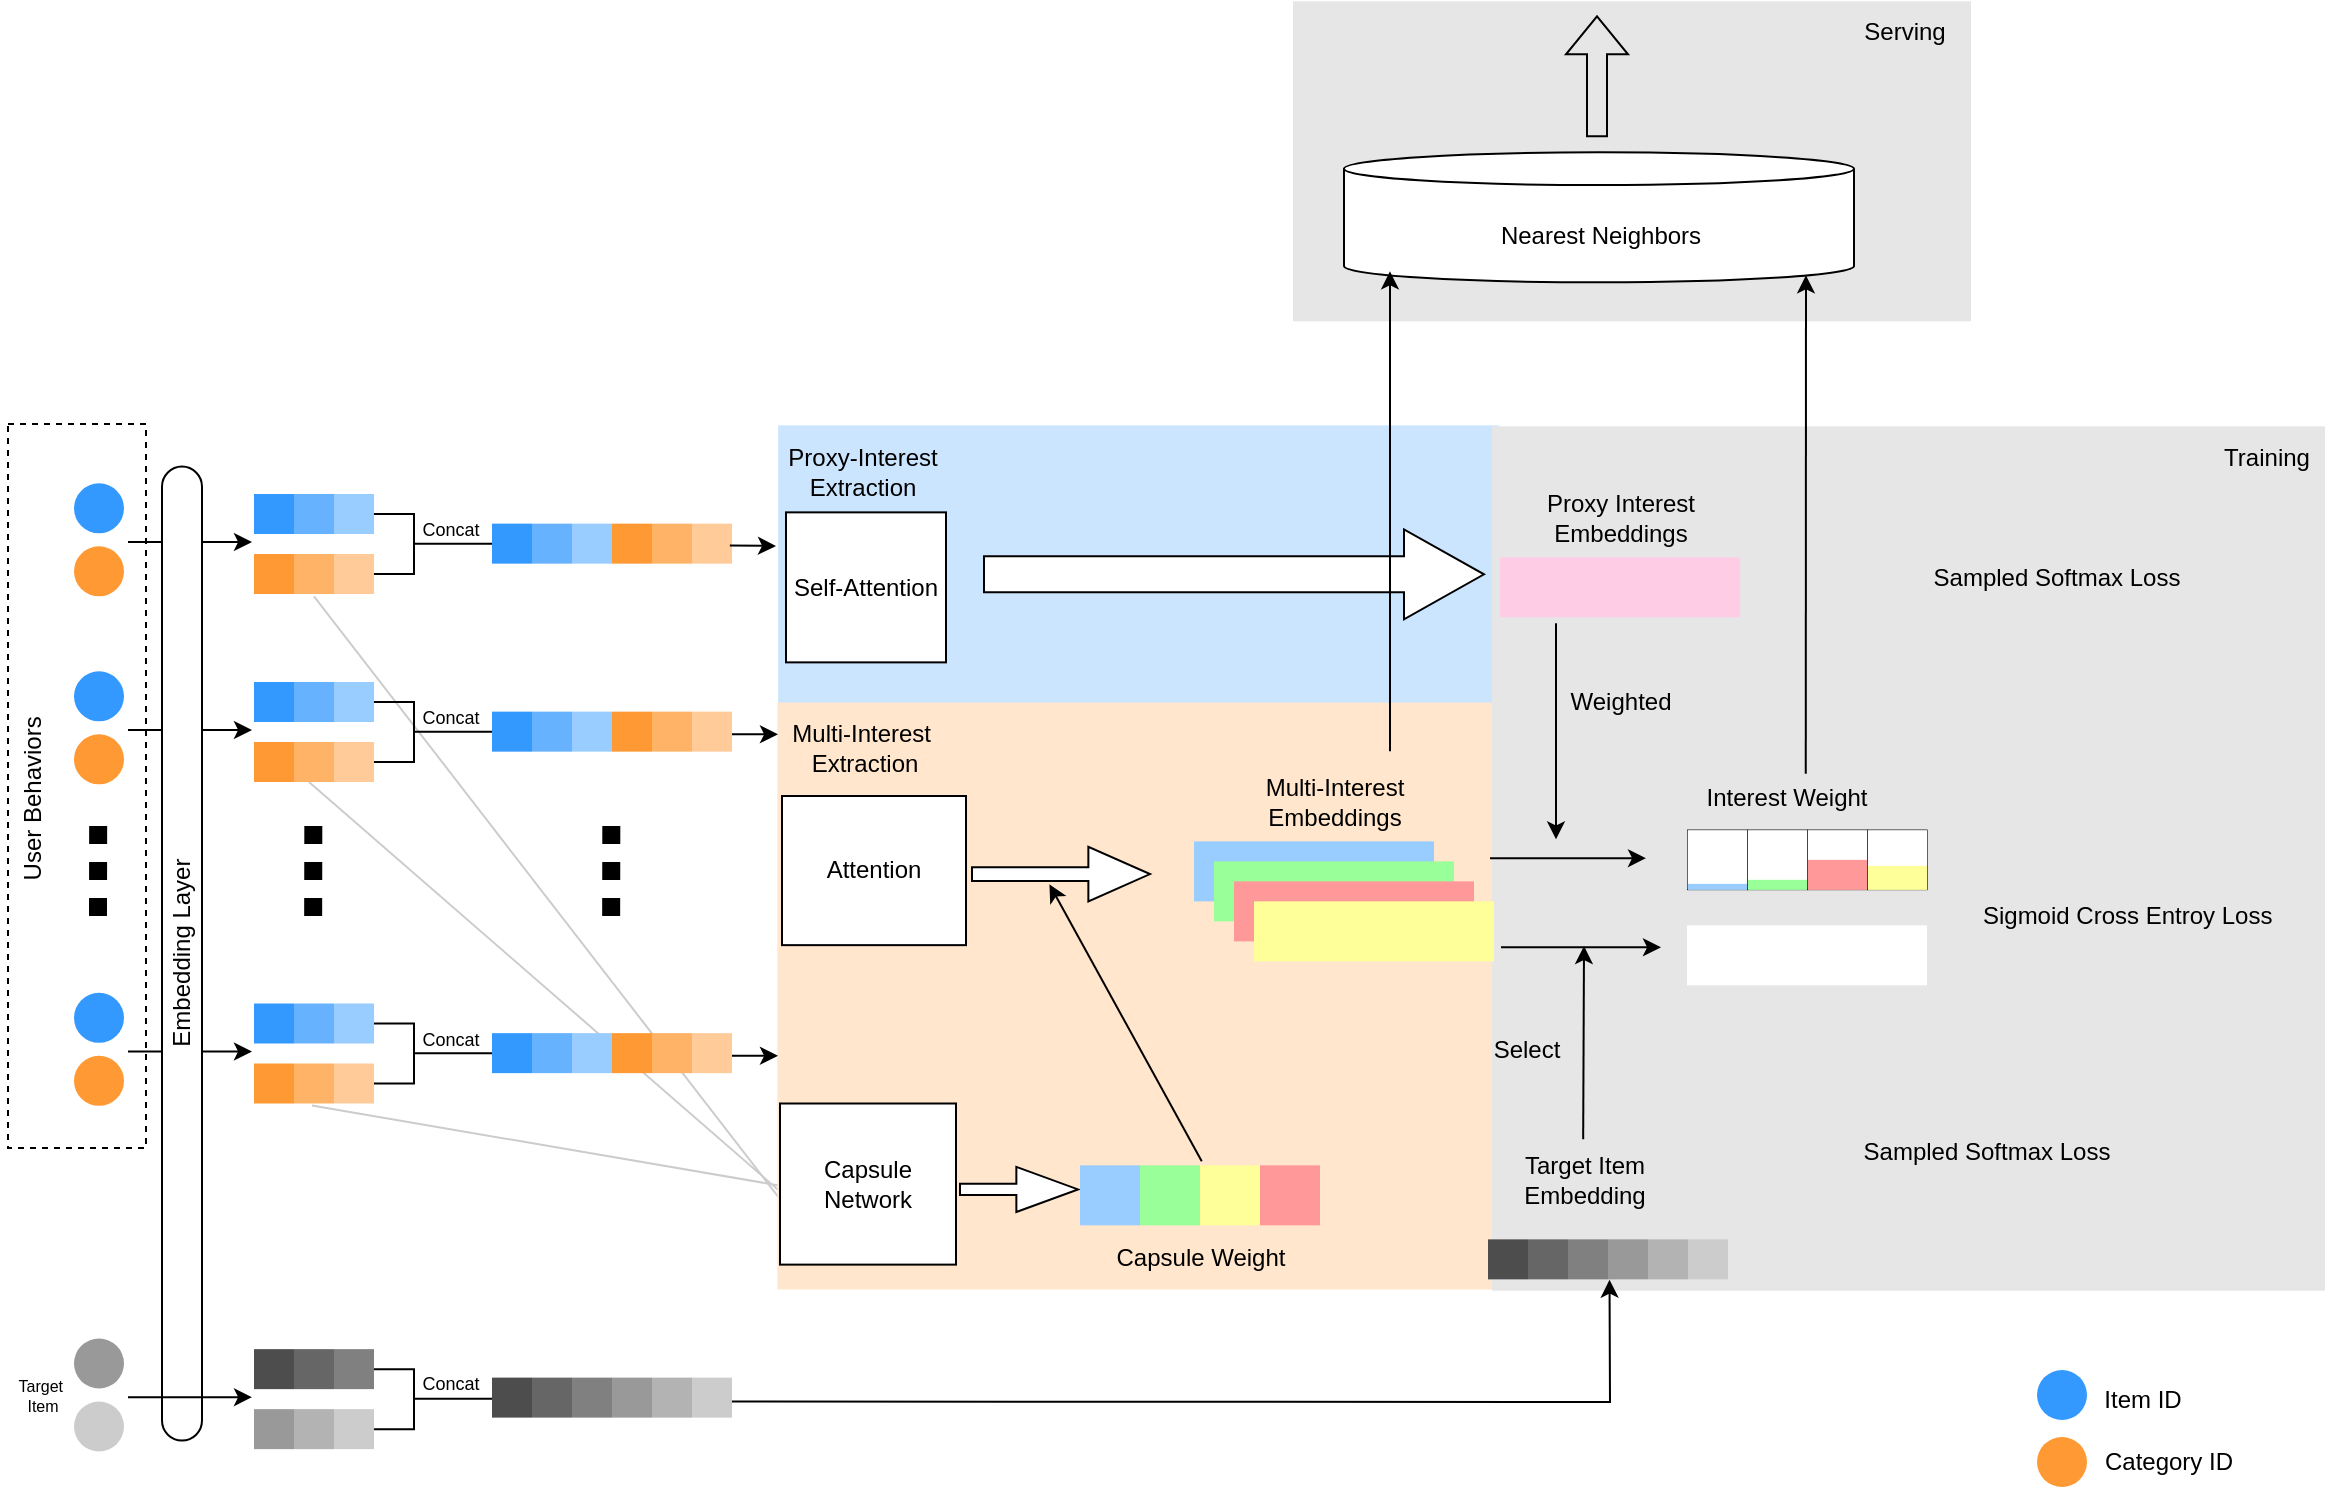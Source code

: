 <mxfile version="24.1.0" type="github">
  <diagram id="xxs9f7XkWUvfaM0idZEA" name="第 1 页">
    <mxGraphModel dx="1346" dy="801" grid="0" gridSize="10" guides="1" tooltips="1" connect="0" arrows="0" fold="1" page="1" pageScale="1" pageWidth="1169" pageHeight="827" math="0" shadow="0">
      <root>
        <mxCell id="0" />
        <mxCell id="1" parent="0" />
        <mxCell id="4Mn8asKNzj84r8SPvgYz-297" value="" style="endArrow=none;html=1;rounded=0;exitX=0.447;exitY=1.051;exitDx=0;exitDy=0;exitPerimeter=0;strokeColor=#CCCCCC;entryX=0.034;entryY=0.516;entryDx=0;entryDy=0;entryPerimeter=0;" edge="1" parent="1" source="4Mn8asKNzj84r8SPvgYz-256" target="eZbzr1Br7c3N-v60xn89-13">
          <mxGeometry width="50" height="50" relative="1" as="geometry">
            <mxPoint x="155" y="614" as="sourcePoint" />
            <mxPoint x="362" y="671" as="targetPoint" />
          </mxGeometry>
        </mxCell>
        <mxCell id="4Mn8asKNzj84r8SPvgYz-298" value="" style="endArrow=none;html=1;rounded=0;exitX=0.447;exitY=1.051;exitDx=0;exitDy=0;exitPerimeter=0;strokeColor=#CCCCCC;entryX=0.034;entryY=0.578;entryDx=0;entryDy=0;entryPerimeter=0;" edge="1" parent="1" target="eZbzr1Br7c3N-v60xn89-13">
          <mxGeometry width="50" height="50" relative="1" as="geometry">
            <mxPoint x="154.5" y="450" as="sourcePoint" />
            <mxPoint x="358" y="666" as="targetPoint" />
          </mxGeometry>
        </mxCell>
        <mxCell id="4Mn8asKNzj84r8SPvgYz-299" value="" style="endArrow=none;html=1;rounded=0;exitX=0.447;exitY=1.051;exitDx=0;exitDy=0;exitPerimeter=0;strokeColor=#CCCCCC;entryX=0.019;entryY=0.62;entryDx=0;entryDy=0;entryPerimeter=0;" edge="1" parent="1" target="eZbzr1Br7c3N-v60xn89-13">
          <mxGeometry width="50" height="50" relative="1" as="geometry">
            <mxPoint x="157" y="357.18" as="sourcePoint" />
            <mxPoint x="360" y="662" as="targetPoint" />
          </mxGeometry>
        </mxCell>
        <mxCell id="2vjCo2IcNoUnDBzv9IQX-66" value="" style="rounded=0;whiteSpace=wrap;html=1;rotation=90;fillColor=#CCE5FF;strokeColor=none;" parent="1" vertex="1">
          <mxGeometry x="499.42" y="161.35" width="139.73" height="360.43" as="geometry" />
        </mxCell>
        <mxCell id="2vjCo2IcNoUnDBzv9IQX-64" value="" style="rounded=0;whiteSpace=wrap;html=1;rotation=90;fillColor=#FFE6CC;strokeColor=none;" parent="1" vertex="1">
          <mxGeometry x="420.74" y="378.24" width="293.44" height="357.56" as="geometry" />
        </mxCell>
        <mxCell id="2vjCo2IcNoUnDBzv9IQX-51" value="" style="rounded=0;whiteSpace=wrap;html=1;rotation=90;fillColor=#E6E6E6;strokeColor=none;" parent="1" vertex="1">
          <mxGeometry x="736" y="-29.81" width="160" height="339" as="geometry" />
        </mxCell>
        <mxCell id="2vjCo2IcNoUnDBzv9IQX-32" value="" style="rounded=0;whiteSpace=wrap;html=1;rotation=90;fillColor=#E6E6E6;strokeColor=none;" parent="1" vertex="1">
          <mxGeometry x="738.17" y="280.01" width="432.18" height="416.5" as="geometry" />
        </mxCell>
        <mxCell id="eZbzr1Br7c3N-v60xn89-13" value="Capsule Network" style="whiteSpace=wrap;html=1;" parent="1" vertex="1">
          <mxGeometry x="390" y="610.75" width="88" height="80.56" as="geometry" />
        </mxCell>
        <mxCell id="eZbzr1Br7c3N-v60xn89-14" value="Self-Attention" style="whiteSpace=wrap;html=1;" parent="1" vertex="1">
          <mxGeometry x="393" y="315.18" width="80" height="75" as="geometry" />
        </mxCell>
        <mxCell id="eZbzr1Br7c3N-v60xn89-17" value="" style="html=1;shadow=0;dashed=0;align=center;verticalAlign=middle;shape=mxgraph.arrows2.arrow;dy=0.75;dx=30.82;notch=0;" parent="1" vertex="1">
          <mxGeometry x="480" y="642.43" width="59" height="22.57" as="geometry" />
        </mxCell>
        <mxCell id="eZbzr1Br7c3N-v60xn89-18" value="" style="html=1;shadow=0;dashed=0;align=center;verticalAlign=middle;shape=mxgraph.arrows2.arrow;dy=0.6;dx=40;notch=0;" parent="1" vertex="1">
          <mxGeometry x="492" y="323.68" width="250" height="45" as="geometry" />
        </mxCell>
        <mxCell id="eZbzr1Br7c3N-v60xn89-55" value="" style="group" parent="1" vertex="1" connectable="0">
          <mxGeometry x="750" y="297.68" width="120" height="70" as="geometry" />
        </mxCell>
        <mxCell id="eZbzr1Br7c3N-v60xn89-51" value="" style="rounded=0;whiteSpace=wrap;html=1;fillColor=#FFCCE6;fontColor=#ffffff;strokeColor=none;direction=west;flipH=0;flipV=1;" parent="eZbzr1Br7c3N-v60xn89-55" vertex="1">
          <mxGeometry y="40" width="120" height="30" as="geometry" />
        </mxCell>
        <mxCell id="eZbzr1Br7c3N-v60xn89-52" value="Proxy Interest&lt;div&gt;Embeddings&lt;/div&gt;" style="text;html=1;align=center;verticalAlign=middle;resizable=0;points=[];autosize=1;strokeColor=none;fillColor=none;" parent="eZbzr1Br7c3N-v60xn89-55" vertex="1">
          <mxGeometry x="10" width="100" height="40" as="geometry" />
        </mxCell>
        <mxCell id="eZbzr1Br7c3N-v60xn89-58" value="" style="group" parent="1" vertex="1" connectable="0">
          <mxGeometry x="472" y="422" width="175" height="332.99" as="geometry" />
        </mxCell>
        <mxCell id="eZbzr1Br7c3N-v60xn89-59" value="Multi-Interest&lt;div&gt;Embeddings&lt;/div&gt;" style="text;html=1;align=center;verticalAlign=middle;resizable=0;points=[];autosize=1;strokeColor=none;fillColor=none;container=0;" parent="eZbzr1Br7c3N-v60xn89-58" vertex="1">
          <mxGeometry x="150" y="17.68" width="90" height="40" as="geometry" />
        </mxCell>
        <mxCell id="eZbzr1Br7c3N-v60xn89-60" value="" style="rounded=0;whiteSpace=wrap;html=1;fillColor=#99CCFF;fontColor=#ffffff;strokeColor=none;direction=west;flipH=0;flipV=1;container=0;" parent="eZbzr1Br7c3N-v60xn89-58" vertex="1">
          <mxGeometry x="125" y="57.68" width="120" height="30" as="geometry" />
        </mxCell>
        <mxCell id="eZbzr1Br7c3N-v60xn89-61" value="" style="rounded=0;whiteSpace=wrap;html=1;fillColor=#99FF99;fontColor=#ffffff;strokeColor=none;direction=west;flipH=0;flipV=1;container=0;" parent="eZbzr1Br7c3N-v60xn89-58" vertex="1">
          <mxGeometry x="135" y="67.68" width="120" height="30" as="geometry" />
        </mxCell>
        <mxCell id="eZbzr1Br7c3N-v60xn89-62" value="" style="rounded=0;whiteSpace=wrap;html=1;fillColor=#FF9999;strokeColor=none;direction=west;flipH=0;flipV=1;container=0;" parent="eZbzr1Br7c3N-v60xn89-58" vertex="1">
          <mxGeometry x="145" y="77.68" width="120" height="30" as="geometry" />
        </mxCell>
        <mxCell id="eZbzr1Br7c3N-v60xn89-63" value="" style="rounded=0;whiteSpace=wrap;html=1;fillColor=#FFFF99;strokeColor=none;direction=west;flipH=0;flipV=1;container=0;" parent="eZbzr1Br7c3N-v60xn89-58" vertex="1">
          <mxGeometry x="155" y="87.68" width="120" height="30" as="geometry" />
        </mxCell>
        <mxCell id="4Mn8asKNzj84r8SPvgYz-310" value="" style="html=1;shadow=0;dashed=0;align=center;verticalAlign=middle;shape=mxgraph.arrows2.arrow;dy=0.75;dx=30.82;notch=0;" vertex="1" parent="eZbzr1Br7c3N-v60xn89-58">
          <mxGeometry x="14" y="60.44" width="89" height="27.24" as="geometry" />
        </mxCell>
        <mxCell id="eZbzr1Br7c3N-v60xn89-101" value="Item ID" style="text;html=1;align=center;verticalAlign=middle;resizable=0;points=[];autosize=1;strokeColor=none;fillColor=none;" parent="1" vertex="1">
          <mxGeometry x="1041" y="744" width="60" height="30" as="geometry" />
        </mxCell>
        <mxCell id="eZbzr1Br7c3N-v60xn89-102" value="Category ID" style="text;html=1;align=center;verticalAlign=middle;resizable=0;points=[];autosize=1;strokeColor=none;fillColor=none;" parent="1" vertex="1">
          <mxGeometry x="1038.5" y="775" width="90" height="30" as="geometry" />
        </mxCell>
        <mxCell id="eZbzr1Br7c3N-v60xn89-111" value="" style="endArrow=classic;html=1;rounded=0;" parent="1" edge="1">
          <mxGeometry width="50" height="50" relative="1" as="geometry">
            <mxPoint x="64.0" y="330" as="sourcePoint" />
            <mxPoint x="126" y="330" as="targetPoint" />
          </mxGeometry>
        </mxCell>
        <mxCell id="eZbzr1Br7c3N-v60xn89-143" value="" style="endArrow=classic;html=1;rounded=0;" parent="1" edge="1">
          <mxGeometry width="50" height="50" relative="1" as="geometry">
            <mxPoint x="745" y="488.08" as="sourcePoint" />
            <mxPoint x="823" y="488.08" as="targetPoint" />
          </mxGeometry>
        </mxCell>
        <mxCell id="2vjCo2IcNoUnDBzv9IQX-28" value="" style="endArrow=classic;html=1;rounded=0;" parent="1" edge="1">
          <mxGeometry width="50" height="50" relative="1" as="geometry">
            <mxPoint x="750.5" y="532.68" as="sourcePoint" />
            <mxPoint x="830.5" y="532.68" as="targetPoint" />
          </mxGeometry>
        </mxCell>
        <mxCell id="2vjCo2IcNoUnDBzv9IQX-29" value="" style="rounded=0;whiteSpace=wrap;html=1;strokeColor=none;" parent="1" vertex="1">
          <mxGeometry x="843.5" y="521.68" width="120" height="30" as="geometry" />
        </mxCell>
        <mxCell id="2vjCo2IcNoUnDBzv9IQX-30" value="" style="endArrow=classic;html=1;rounded=0;" parent="1" source="2vjCo2IcNoUnDBzv9IQX-34" edge="1">
          <mxGeometry width="50" height="50" relative="1" as="geometry">
            <mxPoint x="781" y="634.68" as="sourcePoint" />
            <mxPoint x="792" y="532" as="targetPoint" />
          </mxGeometry>
        </mxCell>
        <mxCell id="2vjCo2IcNoUnDBzv9IQX-31" value="Select" style="text;html=1;align=center;verticalAlign=middle;resizable=0;points=[];autosize=1;strokeColor=none;fillColor=none;" parent="1" vertex="1">
          <mxGeometry x="733" y="568.68" width="60" height="30" as="geometry" />
        </mxCell>
        <mxCell id="2vjCo2IcNoUnDBzv9IQX-33" value="" style="group" parent="1" vertex="1" connectable="0">
          <mxGeometry x="843.5" y="443.68" width="120" height="60" as="geometry" />
        </mxCell>
        <mxCell id="2vjCo2IcNoUnDBzv9IQX-26" value="" style="group" parent="2vjCo2IcNoUnDBzv9IQX-33" vertex="1" connectable="0">
          <mxGeometry y="30" width="120" height="30" as="geometry" />
        </mxCell>
        <mxCell id="2vjCo2IcNoUnDBzv9IQX-22" value="" style="group" parent="2vjCo2IcNoUnDBzv9IQX-26" vertex="1" connectable="0">
          <mxGeometry width="30" height="30" as="geometry" />
        </mxCell>
        <mxCell id="2vjCo2IcNoUnDBzv9IQX-8" value="" style="rounded=0;whiteSpace=wrap;html=1;strokeWidth=0.3;strokeColor=default;" parent="2vjCo2IcNoUnDBzv9IQX-22" vertex="1">
          <mxGeometry width="30" height="30" as="geometry" />
        </mxCell>
        <mxCell id="2vjCo2IcNoUnDBzv9IQX-7" value="" style="whiteSpace=wrap;html=1;fillColor=#99CCFF;strokeColor=none;strokeWidth=0.5;" parent="2vjCo2IcNoUnDBzv9IQX-22" vertex="1">
          <mxGeometry x="0.25" y="27" width="29.5" height="3" as="geometry" />
        </mxCell>
        <mxCell id="2vjCo2IcNoUnDBzv9IQX-23" value="" style="group" parent="2vjCo2IcNoUnDBzv9IQX-26" vertex="1" connectable="0">
          <mxGeometry x="30" width="30" height="30" as="geometry" />
        </mxCell>
        <mxCell id="2vjCo2IcNoUnDBzv9IQX-18" value="" style="rounded=0;whiteSpace=wrap;html=1;strokeWidth=0.3;strokeColor=default;" parent="2vjCo2IcNoUnDBzv9IQX-23" vertex="1">
          <mxGeometry width="30" height="30" as="geometry" />
        </mxCell>
        <mxCell id="2vjCo2IcNoUnDBzv9IQX-19" value="" style="whiteSpace=wrap;html=1;fillColor=#99FF99;strokeColor=none;strokeWidth=0.5;" parent="2vjCo2IcNoUnDBzv9IQX-23" vertex="1">
          <mxGeometry x="0.25" y="25" width="29.5" height="5" as="geometry" />
        </mxCell>
        <mxCell id="2vjCo2IcNoUnDBzv9IQX-24" value="" style="group" parent="2vjCo2IcNoUnDBzv9IQX-26" vertex="1" connectable="0">
          <mxGeometry x="60" width="30" height="30" as="geometry" />
        </mxCell>
        <mxCell id="2vjCo2IcNoUnDBzv9IQX-16" value="" style="rounded=0;whiteSpace=wrap;html=1;strokeWidth=0.3;strokeColor=default;" parent="2vjCo2IcNoUnDBzv9IQX-24" vertex="1">
          <mxGeometry width="30" height="30" as="geometry" />
        </mxCell>
        <mxCell id="2vjCo2IcNoUnDBzv9IQX-17" value="" style="whiteSpace=wrap;html=1;fillColor=#FF9999;strokeColor=none;strokeWidth=0.5;" parent="2vjCo2IcNoUnDBzv9IQX-24" vertex="1">
          <mxGeometry x="0.25" y="15" width="29.5" height="15" as="geometry" />
        </mxCell>
        <mxCell id="2vjCo2IcNoUnDBzv9IQX-25" value="" style="group" parent="2vjCo2IcNoUnDBzv9IQX-26" vertex="1" connectable="0">
          <mxGeometry x="90" width="30" height="30" as="geometry" />
        </mxCell>
        <mxCell id="2vjCo2IcNoUnDBzv9IQX-20" value="" style="rounded=0;whiteSpace=wrap;html=1;strokeWidth=0.3;strokeColor=default;" parent="2vjCo2IcNoUnDBzv9IQX-25" vertex="1">
          <mxGeometry width="30" height="30" as="geometry" />
        </mxCell>
        <mxCell id="2vjCo2IcNoUnDBzv9IQX-21" value="" style="whiteSpace=wrap;html=1;fillColor=#FFFF99;strokeColor=none;strokeWidth=0.5;" parent="2vjCo2IcNoUnDBzv9IQX-25" vertex="1">
          <mxGeometry x="0.25" y="18" width="29.5" height="12" as="geometry" />
        </mxCell>
        <mxCell id="2vjCo2IcNoUnDBzv9IQX-34" value="Target Item&lt;div&gt;Embedding&lt;/div&gt;" style="text;html=1;align=center;verticalAlign=middle;resizable=0;points=[];autosize=1;strokeColor=none;fillColor=none;" parent="1" vertex="1">
          <mxGeometry x="752" y="628.68" width="79" height="41" as="geometry" />
        </mxCell>
        <mxCell id="2vjCo2IcNoUnDBzv9IQX-35" value="Training" style="text;html=1;align=center;verticalAlign=middle;resizable=0;points=[];autosize=1;strokeColor=none;fillColor=none;" parent="1" vertex="1">
          <mxGeometry x="1102.5" y="274.68" width="61" height="26" as="geometry" />
        </mxCell>
        <mxCell id="2vjCo2IcNoUnDBzv9IQX-36" value="Sampled Softmax Loss" style="text;html=1;align=center;verticalAlign=middle;resizable=0;points=[];autosize=1;strokeColor=none;fillColor=none;" parent="1" vertex="1">
          <mxGeometry x="922" y="621.68" width="141" height="26" as="geometry" />
        </mxCell>
        <mxCell id="eZbzr1Br7c3N-v60xn89-142" value="" style="endArrow=classic;html=1;rounded=0;entryX=0.435;entryY=0.687;entryDx=0;entryDy=0;entryPerimeter=0;exitX=1.029;exitY=-0.069;exitDx=0;exitDy=0;exitPerimeter=0;" parent="1" edge="1" target="4Mn8asKNzj84r8SPvgYz-310" source="eZbzr1Br7c3N-v60xn89-138">
          <mxGeometry width="50" height="50" relative="1" as="geometry">
            <mxPoint x="560" y="592.68" as="sourcePoint" />
            <mxPoint x="560" y="500.68" as="targetPoint" />
            <Array as="points" />
          </mxGeometry>
        </mxCell>
        <mxCell id="2vjCo2IcNoUnDBzv9IQX-27" value="Interest Weight" style="text;html=1;align=center;verticalAlign=middle;resizable=0;points=[];autosize=1;strokeColor=none;fillColor=none;" parent="1" vertex="1">
          <mxGeometry x="843.5" y="445.05" width="98" height="26" as="geometry" />
        </mxCell>
        <mxCell id="eZbzr1Br7c3N-v60xn89-141" value="" style="group" parent="1" vertex="1" connectable="0">
          <mxGeometry x="540" y="641.67" width="120" height="30" as="geometry" />
        </mxCell>
        <mxCell id="eZbzr1Br7c3N-v60xn89-137" value="" style="whiteSpace=wrap;html=1;aspect=fixed;fillColor=#99CCFF;strokeColor=none;" parent="eZbzr1Br7c3N-v60xn89-141" vertex="1">
          <mxGeometry width="30" height="30" as="geometry" />
        </mxCell>
        <mxCell id="eZbzr1Br7c3N-v60xn89-138" value="" style="whiteSpace=wrap;html=1;aspect=fixed;fillColor=#99FF99;strokeColor=none;" parent="eZbzr1Br7c3N-v60xn89-141" vertex="1">
          <mxGeometry x="30" width="30" height="30" as="geometry" />
        </mxCell>
        <mxCell id="eZbzr1Br7c3N-v60xn89-139" value="" style="whiteSpace=wrap;html=1;aspect=fixed;fillColor=#FFFF99;strokeColor=none;" parent="eZbzr1Br7c3N-v60xn89-141" vertex="1">
          <mxGeometry x="60" width="30" height="30" as="geometry" />
        </mxCell>
        <mxCell id="eZbzr1Br7c3N-v60xn89-140" value="" style="whiteSpace=wrap;html=1;aspect=fixed;fillColor=#FF9999;strokeColor=none;" parent="eZbzr1Br7c3N-v60xn89-141" vertex="1">
          <mxGeometry x="90" width="30" height="30" as="geometry" />
        </mxCell>
        <mxCell id="eZbzr1Br7c3N-v60xn89-56" value="" style="endArrow=classic;html=1;rounded=0;" parent="1" edge="1">
          <mxGeometry width="50" height="50" relative="1" as="geometry">
            <mxPoint x="778" y="370.68" as="sourcePoint" />
            <mxPoint x="778" y="478.68" as="targetPoint" />
          </mxGeometry>
        </mxCell>
        <mxCell id="eZbzr1Br7c3N-v60xn89-57" value="Weighted" style="text;html=1;align=center;verticalAlign=middle;resizable=0;points=[];autosize=1;strokeColor=none;fillColor=none;" parent="1" vertex="1">
          <mxGeometry x="774.5" y="394.68" width="70" height="30" as="geometry" />
        </mxCell>
        <mxCell id="2vjCo2IcNoUnDBzv9IQX-50" value="Sigmoid Cross Entroy Loss&amp;nbsp;" style="text;html=1;align=center;verticalAlign=middle;resizable=0;points=[];autosize=1;strokeColor=none;fillColor=none;" parent="1" vertex="1">
          <mxGeometry x="982" y="503.68" width="166" height="26" as="geometry" />
        </mxCell>
        <mxCell id="2vjCo2IcNoUnDBzv9IQX-55" value="" style="group" parent="1" vertex="1" connectable="0">
          <mxGeometry x="893" y="154.18" width="138" height="258.5" as="geometry" />
        </mxCell>
        <mxCell id="2vjCo2IcNoUnDBzv9IQX-59" value="" style="group" parent="2vjCo2IcNoUnDBzv9IQX-55" vertex="1" connectable="0">
          <mxGeometry x="-221" y="-19" width="255" height="65" as="geometry" />
        </mxCell>
        <mxCell id="2vjCo2IcNoUnDBzv9IQX-53" value="" style="shape=cylinder3;whiteSpace=wrap;html=1;boundedLbl=1;backgroundOutline=1;size=8.176;" parent="2vjCo2IcNoUnDBzv9IQX-59" vertex="1">
          <mxGeometry width="255" height="65" as="geometry" />
        </mxCell>
        <mxCell id="2vjCo2IcNoUnDBzv9IQX-54" value="Nearest N&lt;span style=&quot;background-color: initial;&quot;&gt;eighbors&lt;/span&gt;" style="text;html=1;align=center;verticalAlign=middle;resizable=0;points=[];autosize=1;strokeColor=none;fillColor=none;" parent="2vjCo2IcNoUnDBzv9IQX-59" vertex="1">
          <mxGeometry x="68.999" y="28.51" width="118" height="26" as="geometry" />
        </mxCell>
        <mxCell id="2vjCo2IcNoUnDBzv9IQX-52" value="Serving" style="text;html=1;align=center;verticalAlign=middle;resizable=0;points=[];autosize=1;strokeColor=none;fillColor=none;" parent="1" vertex="1">
          <mxGeometry x="922" y="61.68" width="59" height="26" as="geometry" />
        </mxCell>
        <mxCell id="2vjCo2IcNoUnDBzv9IQX-57" value="" style="endArrow=classic;html=1;rounded=0;exitX=0.606;exitY=0.033;exitDx=0;exitDy=0;exitPerimeter=0;" parent="1" source="2vjCo2IcNoUnDBzv9IQX-27" edge="1">
          <mxGeometry width="50" height="50" relative="1" as="geometry">
            <mxPoint x="867" y="348.68" as="sourcePoint" />
            <mxPoint x="903" y="196.68" as="targetPoint" />
          </mxGeometry>
        </mxCell>
        <mxCell id="2vjCo2IcNoUnDBzv9IQX-58" value="" style="endArrow=classic;html=1;rounded=0;" parent="1" edge="1">
          <mxGeometry width="50" height="50" relative="1" as="geometry">
            <mxPoint x="695" y="434.68" as="sourcePoint" />
            <mxPoint x="695" y="194.68" as="targetPoint" />
          </mxGeometry>
        </mxCell>
        <mxCell id="2vjCo2IcNoUnDBzv9IQX-61" value="" style="shape=flexArrow;endArrow=classic;html=1;rounded=0;" parent="1" edge="1">
          <mxGeometry width="50" height="50" relative="1" as="geometry">
            <mxPoint x="798.5" y="127.68" as="sourcePoint" />
            <mxPoint x="798.5" y="66.68" as="targetPoint" />
          </mxGeometry>
        </mxCell>
        <mxCell id="2vjCo2IcNoUnDBzv9IQX-63" value="Sampled Softmax Loss" style="text;html=1;align=center;verticalAlign=middle;resizable=0;points=[];autosize=1;strokeColor=none;fillColor=none;" parent="1" vertex="1">
          <mxGeometry x="957" y="334.81" width="141" height="26" as="geometry" />
        </mxCell>
        <mxCell id="2vjCo2IcNoUnDBzv9IQX-65" value="Multi-Interest&amp;nbsp;&lt;div&gt;Extraction&lt;/div&gt;" style="text;html=1;align=center;verticalAlign=middle;resizable=0;points=[];autosize=1;strokeColor=none;fillColor=none;" parent="1" vertex="1">
          <mxGeometry x="386" y="412.68" width="91" height="41" as="geometry" />
        </mxCell>
        <mxCell id="2vjCo2IcNoUnDBzv9IQX-67" value="Proxy-Interest&lt;div&gt;Extraction&lt;/div&gt;" style="text;html=1;align=center;verticalAlign=middle;resizable=0;points=[];autosize=1;strokeColor=none;fillColor=none;" parent="1" vertex="1">
          <mxGeometry x="384" y="274.18" width="93" height="41" as="geometry" />
        </mxCell>
        <mxCell id="4Mn8asKNzj84r8SPvgYz-40" value="" style="ellipse;whiteSpace=wrap;html=1;aspect=fixed;fillColor=#3399FF;strokeColor=none;container=0;" vertex="1" parent="1">
          <mxGeometry x="1018.5" y="744" width="25" height="25" as="geometry" />
        </mxCell>
        <mxCell id="4Mn8asKNzj84r8SPvgYz-41" value="" style="ellipse;whiteSpace=wrap;html=1;aspect=fixed;fillColor=#FF9933;strokeColor=none;container=0;" vertex="1" parent="1">
          <mxGeometry x="1018.5" y="777.5" width="25" height="25" as="geometry" />
        </mxCell>
        <mxCell id="eZbzr1Br7c3N-v60xn89-15" value="User Behaviors" style="text;html=1;align=center;verticalAlign=middle;resizable=0;points=[];autosize=1;strokeColor=none;fillColor=none;rotation=-90;" parent="1" vertex="1">
          <mxGeometry x="-34" y="445.68" width="100" height="26" as="geometry" />
        </mxCell>
        <mxCell id="4Mn8asKNzj84r8SPvgYz-38" value="" style="ellipse;whiteSpace=wrap;html=1;aspect=fixed;fillColor=#3399FF;strokeColor=none;container=0;" vertex="1" parent="1">
          <mxGeometry x="37" y="300.68" width="25" height="25" as="geometry" />
        </mxCell>
        <mxCell id="4Mn8asKNzj84r8SPvgYz-39" value="" style="ellipse;whiteSpace=wrap;html=1;aspect=fixed;fillColor=#FF9933;strokeColor=none;container=0;" vertex="1" parent="1">
          <mxGeometry x="37" y="332.18" width="25" height="25" as="geometry" />
        </mxCell>
        <mxCell id="4Mn8asKNzj84r8SPvgYz-19" value="" style="endArrow=none;html=1;rounded=0;entryX=1;entryY=0.5;entryDx=0;entryDy=0;exitX=1;exitY=0.5;exitDx=0;exitDy=0;" edge="1" parent="1" source="4Mn8asKNzj84r8SPvgYz-3" target="4Mn8asKNzj84r8SPvgYz-7">
          <mxGeometry width="50" height="50" relative="1" as="geometry">
            <mxPoint x="187" y="317.5" as="sourcePoint" />
            <mxPoint x="213" y="315.5" as="targetPoint" />
            <Array as="points">
              <mxPoint x="207" y="316" />
              <mxPoint x="207" y="346" />
            </Array>
          </mxGeometry>
        </mxCell>
        <mxCell id="4Mn8asKNzj84r8SPvgYz-20" value="" style="endArrow=none;html=1;rounded=0;entryX=0;entryY=0.5;entryDx=0;entryDy=0;" edge="1" parent="1" target="4Mn8asKNzj84r8SPvgYz-27">
          <mxGeometry width="50" height="50" relative="1" as="geometry">
            <mxPoint x="207" y="330.82" as="sourcePoint" />
            <mxPoint x="239.0" y="333.5" as="targetPoint" />
          </mxGeometry>
        </mxCell>
        <mxCell id="4Mn8asKNzj84r8SPvgYz-21" value="Concat" style="text;html=1;align=center;verticalAlign=middle;resizable=0;points=[];autosize=1;strokeColor=none;fillColor=none;fontSize=9;container=0;" vertex="1" parent="1">
          <mxGeometry x="200" y="313.82" width="50" height="20" as="geometry" />
        </mxCell>
        <mxCell id="4Mn8asKNzj84r8SPvgYz-5" value="" style="whiteSpace=wrap;html=1;aspect=fixed;fillColor=#FF9933;strokeColor=none;container=0;" vertex="1" parent="1">
          <mxGeometry x="127" y="336" width="20" height="20" as="geometry" />
        </mxCell>
        <mxCell id="4Mn8asKNzj84r8SPvgYz-6" value="" style="whiteSpace=wrap;html=1;aspect=fixed;fillColor=#FFB366;strokeColor=none;container=0;" vertex="1" parent="1">
          <mxGeometry x="147" y="336" width="20" height="20" as="geometry" />
        </mxCell>
        <mxCell id="4Mn8asKNzj84r8SPvgYz-7" value="" style="whiteSpace=wrap;html=1;aspect=fixed;fillColor=#FFCC99;strokeColor=none;container=0;" vertex="1" parent="1">
          <mxGeometry x="167" y="336" width="20" height="20" as="geometry" />
        </mxCell>
        <mxCell id="4Mn8asKNzj84r8SPvgYz-1" value="" style="whiteSpace=wrap;html=1;aspect=fixed;fillColor=#3399FF;strokeColor=none;container=0;" vertex="1" parent="1">
          <mxGeometry x="127" y="306" width="20" height="20" as="geometry" />
        </mxCell>
        <mxCell id="4Mn8asKNzj84r8SPvgYz-2" value="" style="whiteSpace=wrap;html=1;aspect=fixed;fillColor=#66B2FF;strokeColor=none;container=0;" vertex="1" parent="1">
          <mxGeometry x="147" y="306" width="20" height="20" as="geometry" />
        </mxCell>
        <mxCell id="4Mn8asKNzj84r8SPvgYz-3" value="" style="whiteSpace=wrap;html=1;aspect=fixed;fillColor=#99CCFF;strokeColor=none;container=0;" vertex="1" parent="1">
          <mxGeometry x="167" y="306" width="20" height="20" as="geometry" />
        </mxCell>
        <mxCell id="4Mn8asKNzj84r8SPvgYz-211" value="" style="endArrow=classic;html=1;rounded=0;" edge="1" parent="1">
          <mxGeometry width="50" height="50" relative="1" as="geometry">
            <mxPoint x="64.0" y="424" as="sourcePoint" />
            <mxPoint x="126" y="424" as="targetPoint" />
          </mxGeometry>
        </mxCell>
        <mxCell id="4Mn8asKNzj84r8SPvgYz-117" value="" style="group" vertex="1" connectable="0" parent="1">
          <mxGeometry x="246" y="320.82" width="120" height="20" as="geometry" />
        </mxCell>
        <mxCell id="4Mn8asKNzj84r8SPvgYz-23" value="" style="whiteSpace=wrap;html=1;aspect=fixed;fillColor=#FF9933;strokeColor=none;container=0;flipV=0;" vertex="1" parent="4Mn8asKNzj84r8SPvgYz-117">
          <mxGeometry x="60" width="20" height="20" as="geometry" />
        </mxCell>
        <mxCell id="4Mn8asKNzj84r8SPvgYz-24" value="" style="whiteSpace=wrap;html=1;aspect=fixed;fillColor=#FFB366;strokeColor=none;container=0;flipV=0;" vertex="1" parent="4Mn8asKNzj84r8SPvgYz-117">
          <mxGeometry x="80" width="20" height="20" as="geometry" />
        </mxCell>
        <mxCell id="4Mn8asKNzj84r8SPvgYz-25" value="" style="whiteSpace=wrap;html=1;aspect=fixed;fillColor=#FFCC99;strokeColor=none;container=0;flipV=0;" vertex="1" parent="4Mn8asKNzj84r8SPvgYz-117">
          <mxGeometry x="100" width="20" height="20" as="geometry" />
        </mxCell>
        <mxCell id="4Mn8asKNzj84r8SPvgYz-27" value="" style="whiteSpace=wrap;html=1;aspect=fixed;fillColor=#3399FF;strokeColor=none;container=0;flipV=0;" vertex="1" parent="4Mn8asKNzj84r8SPvgYz-117">
          <mxGeometry width="20" height="20" as="geometry" />
        </mxCell>
        <mxCell id="4Mn8asKNzj84r8SPvgYz-28" value="" style="whiteSpace=wrap;html=1;aspect=fixed;fillColor=#66B2FF;strokeColor=none;container=0;flipV=0;" vertex="1" parent="4Mn8asKNzj84r8SPvgYz-117">
          <mxGeometry x="20" width="20" height="20" as="geometry" />
        </mxCell>
        <mxCell id="4Mn8asKNzj84r8SPvgYz-29" value="" style="whiteSpace=wrap;html=1;aspect=fixed;fillColor=#99CCFF;strokeColor=none;container=0;flipV=0;" vertex="1" parent="4Mn8asKNzj84r8SPvgYz-117">
          <mxGeometry x="40" width="20" height="20" as="geometry" />
        </mxCell>
        <mxCell id="4Mn8asKNzj84r8SPvgYz-212" value="" style="ellipse;whiteSpace=wrap;html=1;aspect=fixed;fillColor=#3399FF;strokeColor=none;container=0;" vertex="1" parent="1">
          <mxGeometry x="37" y="394.68" width="25" height="25" as="geometry" />
        </mxCell>
        <mxCell id="4Mn8asKNzj84r8SPvgYz-213" value="" style="ellipse;whiteSpace=wrap;html=1;aspect=fixed;fillColor=#FF9933;strokeColor=none;container=0;" vertex="1" parent="1">
          <mxGeometry x="37" y="426.18" width="25" height="25" as="geometry" />
        </mxCell>
        <mxCell id="4Mn8asKNzj84r8SPvgYz-214" value="" style="endArrow=none;html=1;rounded=0;entryX=1;entryY=0.5;entryDx=0;entryDy=0;exitX=1;exitY=0.5;exitDx=0;exitDy=0;" edge="1" parent="1" source="4Mn8asKNzj84r8SPvgYz-222" target="4Mn8asKNzj84r8SPvgYz-219">
          <mxGeometry width="50" height="50" relative="1" as="geometry">
            <mxPoint x="187" y="411.5" as="sourcePoint" />
            <mxPoint x="213" y="409.5" as="targetPoint" />
            <Array as="points">
              <mxPoint x="207" y="410" />
              <mxPoint x="207" y="440" />
            </Array>
          </mxGeometry>
        </mxCell>
        <mxCell id="4Mn8asKNzj84r8SPvgYz-215" value="" style="endArrow=none;html=1;rounded=0;entryX=0;entryY=0.5;entryDx=0;entryDy=0;" edge="1" parent="1" target="4Mn8asKNzj84r8SPvgYz-227">
          <mxGeometry width="50" height="50" relative="1" as="geometry">
            <mxPoint x="207" y="424.82" as="sourcePoint" />
            <mxPoint x="239.0" y="427.5" as="targetPoint" />
          </mxGeometry>
        </mxCell>
        <mxCell id="4Mn8asKNzj84r8SPvgYz-216" value="Concat" style="text;html=1;align=center;verticalAlign=middle;resizable=0;points=[];autosize=1;strokeColor=none;fillColor=none;fontSize=9;container=0;" vertex="1" parent="1">
          <mxGeometry x="200" y="407.82" width="50" height="20" as="geometry" />
        </mxCell>
        <mxCell id="4Mn8asKNzj84r8SPvgYz-217" value="" style="whiteSpace=wrap;html=1;aspect=fixed;fillColor=#FF9933;strokeColor=none;container=0;" vertex="1" parent="1">
          <mxGeometry x="127" y="430" width="20" height="20" as="geometry" />
        </mxCell>
        <mxCell id="4Mn8asKNzj84r8SPvgYz-218" value="" style="whiteSpace=wrap;html=1;aspect=fixed;fillColor=#FFB366;strokeColor=none;container=0;" vertex="1" parent="1">
          <mxGeometry x="147" y="430" width="20" height="20" as="geometry" />
        </mxCell>
        <mxCell id="4Mn8asKNzj84r8SPvgYz-219" value="" style="whiteSpace=wrap;html=1;aspect=fixed;fillColor=#FFCC99;strokeColor=none;container=0;" vertex="1" parent="1">
          <mxGeometry x="167" y="430" width="20" height="20" as="geometry" />
        </mxCell>
        <mxCell id="4Mn8asKNzj84r8SPvgYz-220" value="" style="whiteSpace=wrap;html=1;aspect=fixed;fillColor=#3399FF;strokeColor=none;container=0;" vertex="1" parent="1">
          <mxGeometry x="127" y="400" width="20" height="20" as="geometry" />
        </mxCell>
        <mxCell id="4Mn8asKNzj84r8SPvgYz-221" value="" style="whiteSpace=wrap;html=1;aspect=fixed;fillColor=#66B2FF;strokeColor=none;container=0;" vertex="1" parent="1">
          <mxGeometry x="147" y="400" width="20" height="20" as="geometry" />
        </mxCell>
        <mxCell id="4Mn8asKNzj84r8SPvgYz-222" value="" style="whiteSpace=wrap;html=1;aspect=fixed;fillColor=#99CCFF;strokeColor=none;container=0;" vertex="1" parent="1">
          <mxGeometry x="167" y="400" width="20" height="20" as="geometry" />
        </mxCell>
        <mxCell id="4Mn8asKNzj84r8SPvgYz-223" value="" style="group" vertex="1" connectable="0" parent="1">
          <mxGeometry x="246" y="414.82" width="120" height="20" as="geometry" />
        </mxCell>
        <mxCell id="4Mn8asKNzj84r8SPvgYz-224" value="" style="whiteSpace=wrap;html=1;aspect=fixed;fillColor=#FF9933;strokeColor=none;container=0;flipV=0;" vertex="1" parent="4Mn8asKNzj84r8SPvgYz-223">
          <mxGeometry x="60" width="20" height="20" as="geometry" />
        </mxCell>
        <mxCell id="4Mn8asKNzj84r8SPvgYz-225" value="" style="whiteSpace=wrap;html=1;aspect=fixed;fillColor=#FFB366;strokeColor=none;container=0;flipV=0;" vertex="1" parent="4Mn8asKNzj84r8SPvgYz-223">
          <mxGeometry x="80" width="20" height="20" as="geometry" />
        </mxCell>
        <mxCell id="4Mn8asKNzj84r8SPvgYz-226" value="" style="whiteSpace=wrap;html=1;aspect=fixed;fillColor=#FFCC99;strokeColor=none;container=0;flipV=0;" vertex="1" parent="4Mn8asKNzj84r8SPvgYz-223">
          <mxGeometry x="100" width="20" height="20" as="geometry" />
        </mxCell>
        <mxCell id="4Mn8asKNzj84r8SPvgYz-227" value="" style="whiteSpace=wrap;html=1;aspect=fixed;fillColor=#3399FF;strokeColor=none;container=0;flipV=0;" vertex="1" parent="4Mn8asKNzj84r8SPvgYz-223">
          <mxGeometry width="20" height="20" as="geometry" />
        </mxCell>
        <mxCell id="4Mn8asKNzj84r8SPvgYz-228" value="" style="whiteSpace=wrap;html=1;aspect=fixed;fillColor=#66B2FF;strokeColor=none;container=0;flipV=0;" vertex="1" parent="4Mn8asKNzj84r8SPvgYz-223">
          <mxGeometry x="20" width="20" height="20" as="geometry" />
        </mxCell>
        <mxCell id="4Mn8asKNzj84r8SPvgYz-229" value="" style="whiteSpace=wrap;html=1;aspect=fixed;fillColor=#99CCFF;strokeColor=none;container=0;flipV=0;" vertex="1" parent="4Mn8asKNzj84r8SPvgYz-223">
          <mxGeometry x="40" width="20" height="20" as="geometry" />
        </mxCell>
        <mxCell id="4Mn8asKNzj84r8SPvgYz-249" value="" style="endArrow=classic;html=1;rounded=0;" edge="1" parent="1">
          <mxGeometry width="50" height="50" relative="1" as="geometry">
            <mxPoint x="64.0" y="584.75" as="sourcePoint" />
            <mxPoint x="126" y="584.75" as="targetPoint" />
          </mxGeometry>
        </mxCell>
        <mxCell id="4Mn8asKNzj84r8SPvgYz-250" value="" style="ellipse;whiteSpace=wrap;html=1;aspect=fixed;fillColor=#3399FF;strokeColor=none;container=0;" vertex="1" parent="1">
          <mxGeometry x="37" y="555.43" width="25" height="25" as="geometry" />
        </mxCell>
        <mxCell id="4Mn8asKNzj84r8SPvgYz-251" value="" style="ellipse;whiteSpace=wrap;html=1;aspect=fixed;fillColor=#FF9933;strokeColor=none;container=0;" vertex="1" parent="1">
          <mxGeometry x="37" y="586.93" width="25" height="25" as="geometry" />
        </mxCell>
        <mxCell id="4Mn8asKNzj84r8SPvgYz-252" value="" style="endArrow=none;html=1;rounded=0;entryX=1;entryY=0.5;entryDx=0;entryDy=0;exitX=1;exitY=0.5;exitDx=0;exitDy=0;" edge="1" parent="1" source="4Mn8asKNzj84r8SPvgYz-260" target="4Mn8asKNzj84r8SPvgYz-257">
          <mxGeometry width="50" height="50" relative="1" as="geometry">
            <mxPoint x="187" y="572.25" as="sourcePoint" />
            <mxPoint x="213" y="570.25" as="targetPoint" />
            <Array as="points">
              <mxPoint x="207" y="570.75" />
              <mxPoint x="207" y="600.75" />
            </Array>
          </mxGeometry>
        </mxCell>
        <mxCell id="4Mn8asKNzj84r8SPvgYz-253" value="" style="endArrow=none;html=1;rounded=0;entryX=0;entryY=0.5;entryDx=0;entryDy=0;" edge="1" parent="1" target="4Mn8asKNzj84r8SPvgYz-265">
          <mxGeometry width="50" height="50" relative="1" as="geometry">
            <mxPoint x="207" y="585.57" as="sourcePoint" />
            <mxPoint x="239.0" y="588.25" as="targetPoint" />
          </mxGeometry>
        </mxCell>
        <mxCell id="4Mn8asKNzj84r8SPvgYz-254" value="Concat" style="text;html=1;align=center;verticalAlign=middle;resizable=0;points=[];autosize=1;strokeColor=none;fillColor=none;fontSize=9;container=0;" vertex="1" parent="1">
          <mxGeometry x="200" y="568.57" width="50" height="20" as="geometry" />
        </mxCell>
        <mxCell id="4Mn8asKNzj84r8SPvgYz-255" value="" style="whiteSpace=wrap;html=1;aspect=fixed;fillColor=#FF9933;strokeColor=none;container=0;" vertex="1" parent="1">
          <mxGeometry x="127" y="590.75" width="20" height="20" as="geometry" />
        </mxCell>
        <mxCell id="4Mn8asKNzj84r8SPvgYz-256" value="" style="whiteSpace=wrap;html=1;aspect=fixed;fillColor=#FFB366;strokeColor=none;container=0;" vertex="1" parent="1">
          <mxGeometry x="147" y="590.75" width="20" height="20" as="geometry" />
        </mxCell>
        <mxCell id="4Mn8asKNzj84r8SPvgYz-257" value="" style="whiteSpace=wrap;html=1;aspect=fixed;fillColor=#FFCC99;strokeColor=none;container=0;" vertex="1" parent="1">
          <mxGeometry x="167" y="590.75" width="20" height="20" as="geometry" />
        </mxCell>
        <mxCell id="4Mn8asKNzj84r8SPvgYz-258" value="" style="whiteSpace=wrap;html=1;aspect=fixed;fillColor=#3399FF;strokeColor=none;container=0;" vertex="1" parent="1">
          <mxGeometry x="127" y="560.75" width="20" height="20" as="geometry" />
        </mxCell>
        <mxCell id="4Mn8asKNzj84r8SPvgYz-259" value="" style="whiteSpace=wrap;html=1;aspect=fixed;fillColor=#66B2FF;strokeColor=none;container=0;" vertex="1" parent="1">
          <mxGeometry x="147" y="560.75" width="20" height="20" as="geometry" />
        </mxCell>
        <mxCell id="4Mn8asKNzj84r8SPvgYz-260" value="" style="whiteSpace=wrap;html=1;aspect=fixed;fillColor=#99CCFF;strokeColor=none;container=0;" vertex="1" parent="1">
          <mxGeometry x="167" y="560.75" width="20" height="20" as="geometry" />
        </mxCell>
        <mxCell id="4Mn8asKNzj84r8SPvgYz-261" value="" style="group" vertex="1" connectable="0" parent="1">
          <mxGeometry x="246" y="575.57" width="120" height="20" as="geometry" />
        </mxCell>
        <mxCell id="4Mn8asKNzj84r8SPvgYz-262" value="" style="whiteSpace=wrap;html=1;aspect=fixed;fillColor=#FF9933;strokeColor=none;container=0;flipV=0;" vertex="1" parent="4Mn8asKNzj84r8SPvgYz-261">
          <mxGeometry x="60" width="20" height="20" as="geometry" />
        </mxCell>
        <mxCell id="4Mn8asKNzj84r8SPvgYz-263" value="" style="whiteSpace=wrap;html=1;aspect=fixed;fillColor=#FFB366;strokeColor=none;container=0;flipV=0;" vertex="1" parent="4Mn8asKNzj84r8SPvgYz-261">
          <mxGeometry x="80" width="20" height="20" as="geometry" />
        </mxCell>
        <mxCell id="4Mn8asKNzj84r8SPvgYz-264" value="" style="whiteSpace=wrap;html=1;aspect=fixed;fillColor=#FFCC99;strokeColor=none;container=0;flipV=0;" vertex="1" parent="4Mn8asKNzj84r8SPvgYz-261">
          <mxGeometry x="100" width="20" height="20" as="geometry" />
        </mxCell>
        <mxCell id="4Mn8asKNzj84r8SPvgYz-265" value="" style="whiteSpace=wrap;html=1;aspect=fixed;fillColor=#3399FF;strokeColor=none;container=0;flipV=0;" vertex="1" parent="4Mn8asKNzj84r8SPvgYz-261">
          <mxGeometry width="20" height="20" as="geometry" />
        </mxCell>
        <mxCell id="4Mn8asKNzj84r8SPvgYz-266" value="" style="whiteSpace=wrap;html=1;aspect=fixed;fillColor=#66B2FF;strokeColor=none;container=0;flipV=0;" vertex="1" parent="4Mn8asKNzj84r8SPvgYz-261">
          <mxGeometry x="20" width="20" height="20" as="geometry" />
        </mxCell>
        <mxCell id="4Mn8asKNzj84r8SPvgYz-267" value="" style="whiteSpace=wrap;html=1;aspect=fixed;fillColor=#99CCFF;strokeColor=none;container=0;flipV=0;" vertex="1" parent="4Mn8asKNzj84r8SPvgYz-261">
          <mxGeometry x="40" width="20" height="20" as="geometry" />
        </mxCell>
        <mxCell id="eZbzr1Br7c3N-v60xn89-103" value="Embedding Layer" style="rounded=1;whiteSpace=wrap;html=1;arcSize=50;direction=west;rotation=-90;" parent="1" vertex="1">
          <mxGeometry x="-152.5" y="525.8" width="487" height="20" as="geometry" />
        </mxCell>
        <mxCell id="4Mn8asKNzj84r8SPvgYz-268" value="" style="endArrow=none;dashed=1;html=1;rounded=1;dashPattern=1 1;strokeWidth=9;curved=0;strokeColor=default;targetPerimeterSpacing=0;jumpStyle=none;" edge="1" parent="1">
          <mxGeometry width="50" height="50" relative="1" as="geometry">
            <mxPoint x="49" y="517" as="sourcePoint" />
            <mxPoint x="49.08" y="471.05" as="targetPoint" />
          </mxGeometry>
        </mxCell>
        <mxCell id="4Mn8asKNzj84r8SPvgYz-269" value="" style="endArrow=none;dashed=1;html=1;rounded=1;dashPattern=1 1;strokeWidth=9;curved=0;strokeColor=default;targetPerimeterSpacing=0;jumpStyle=none;" edge="1" parent="1">
          <mxGeometry width="50" height="50" relative="1" as="geometry">
            <mxPoint x="156.58" y="517" as="sourcePoint" />
            <mxPoint x="156.66" y="471.05" as="targetPoint" />
          </mxGeometry>
        </mxCell>
        <mxCell id="4Mn8asKNzj84r8SPvgYz-270" value="" style="endArrow=none;dashed=1;html=1;rounded=1;dashPattern=1 1;strokeWidth=9;curved=0;strokeColor=default;targetPerimeterSpacing=0;jumpStyle=none;" edge="1" parent="1">
          <mxGeometry width="50" height="50" relative="1" as="geometry">
            <mxPoint x="305.58" y="517" as="sourcePoint" />
            <mxPoint x="305.66" y="471.05" as="targetPoint" />
          </mxGeometry>
        </mxCell>
        <mxCell id="4Mn8asKNzj84r8SPvgYz-271" value="" style="endArrow=classic;html=1;rounded=0;" edge="1" parent="1">
          <mxGeometry width="50" height="50" relative="1" as="geometry">
            <mxPoint x="64.0" y="757.57" as="sourcePoint" />
            <mxPoint x="126" y="757.57" as="targetPoint" />
          </mxGeometry>
        </mxCell>
        <mxCell id="4Mn8asKNzj84r8SPvgYz-272" value="" style="ellipse;whiteSpace=wrap;html=1;aspect=fixed;fillColor=#999999;strokeColor=none;container=0;" vertex="1" parent="1">
          <mxGeometry x="37" y="728.25" width="25" height="25" as="geometry" />
        </mxCell>
        <mxCell id="4Mn8asKNzj84r8SPvgYz-273" value="" style="ellipse;whiteSpace=wrap;html=1;aspect=fixed;fillColor=#CCCCCC;strokeColor=none;container=0;" vertex="1" parent="1">
          <mxGeometry x="37" y="759.75" width="25" height="25" as="geometry" />
        </mxCell>
        <mxCell id="4Mn8asKNzj84r8SPvgYz-274" value="" style="endArrow=none;html=1;rounded=0;entryX=1;entryY=0.5;entryDx=0;entryDy=0;exitX=1;exitY=0.5;exitDx=0;exitDy=0;" edge="1" parent="1" source="4Mn8asKNzj84r8SPvgYz-282" target="4Mn8asKNzj84r8SPvgYz-279">
          <mxGeometry width="50" height="50" relative="1" as="geometry">
            <mxPoint x="187" y="745.07" as="sourcePoint" />
            <mxPoint x="213" y="743.07" as="targetPoint" />
            <Array as="points">
              <mxPoint x="207" y="743.57" />
              <mxPoint x="207" y="773.57" />
            </Array>
          </mxGeometry>
        </mxCell>
        <mxCell id="4Mn8asKNzj84r8SPvgYz-275" value="" style="endArrow=none;html=1;rounded=0;entryX=0;entryY=0.5;entryDx=0;entryDy=0;" edge="1" parent="1">
          <mxGeometry width="50" height="50" relative="1" as="geometry">
            <mxPoint x="207" y="758.39" as="sourcePoint" />
            <mxPoint x="246" y="758.39" as="targetPoint" />
          </mxGeometry>
        </mxCell>
        <mxCell id="4Mn8asKNzj84r8SPvgYz-276" value="Concat" style="text;html=1;align=center;verticalAlign=middle;resizable=0;points=[];autosize=1;strokeColor=none;fillColor=none;fontSize=9;container=0;" vertex="1" parent="1">
          <mxGeometry x="200" y="741.39" width="50" height="20" as="geometry" />
        </mxCell>
        <mxCell id="4Mn8asKNzj84r8SPvgYz-277" value="" style="whiteSpace=wrap;html=1;aspect=fixed;fillColor=#999999;strokeColor=none;container=0;" vertex="1" parent="1">
          <mxGeometry x="127" y="763.57" width="20" height="20" as="geometry" />
        </mxCell>
        <mxCell id="4Mn8asKNzj84r8SPvgYz-278" value="" style="whiteSpace=wrap;html=1;aspect=fixed;fillColor=#B3B3B3;strokeColor=none;container=0;" vertex="1" parent="1">
          <mxGeometry x="147" y="763.57" width="20" height="20" as="geometry" />
        </mxCell>
        <mxCell id="4Mn8asKNzj84r8SPvgYz-279" value="" style="whiteSpace=wrap;html=1;aspect=fixed;fillColor=#CCCCCC;strokeColor=none;container=0;" vertex="1" parent="1">
          <mxGeometry x="167" y="763.57" width="20" height="20" as="geometry" />
        </mxCell>
        <mxCell id="4Mn8asKNzj84r8SPvgYz-280" value="" style="whiteSpace=wrap;html=1;aspect=fixed;fillColor=#4D4D4D;strokeColor=none;container=0;" vertex="1" parent="1">
          <mxGeometry x="127" y="733.57" width="20" height="20" as="geometry" />
        </mxCell>
        <mxCell id="4Mn8asKNzj84r8SPvgYz-281" value="" style="whiteSpace=wrap;html=1;aspect=fixed;fillColor=#666666;strokeColor=none;container=0;" vertex="1" parent="1">
          <mxGeometry x="147" y="733.57" width="20" height="20" as="geometry" />
        </mxCell>
        <mxCell id="4Mn8asKNzj84r8SPvgYz-282" value="" style="whiteSpace=wrap;html=1;aspect=fixed;fillColor=#808080;strokeColor=none;container=0;" vertex="1" parent="1">
          <mxGeometry x="167" y="733.57" width="20" height="20" as="geometry" />
        </mxCell>
        <mxCell id="4Mn8asKNzj84r8SPvgYz-290" value="" style="whiteSpace=wrap;html=1;aspect=fixed;fillColor=#4D4D4D;strokeColor=none;container=0;" vertex="1" parent="1">
          <mxGeometry x="246" y="747.81" width="20" height="20" as="geometry" />
        </mxCell>
        <mxCell id="4Mn8asKNzj84r8SPvgYz-291" value="" style="whiteSpace=wrap;html=1;aspect=fixed;fillColor=#666666;strokeColor=none;container=0;" vertex="1" parent="1">
          <mxGeometry x="266" y="747.81" width="20" height="20" as="geometry" />
        </mxCell>
        <mxCell id="4Mn8asKNzj84r8SPvgYz-292" value="" style="whiteSpace=wrap;html=1;aspect=fixed;fillColor=#808080;strokeColor=none;container=0;" vertex="1" parent="1">
          <mxGeometry x="286" y="747.81" width="20" height="20" as="geometry" />
        </mxCell>
        <mxCell id="4Mn8asKNzj84r8SPvgYz-293" value="" style="whiteSpace=wrap;html=1;aspect=fixed;fillColor=#999999;strokeColor=none;container=0;" vertex="1" parent="1">
          <mxGeometry x="306" y="747.81" width="20" height="20" as="geometry" />
        </mxCell>
        <mxCell id="4Mn8asKNzj84r8SPvgYz-294" value="" style="whiteSpace=wrap;html=1;aspect=fixed;fillColor=#B3B3B3;strokeColor=none;container=0;" vertex="1" parent="1">
          <mxGeometry x="326" y="747.81" width="20" height="20" as="geometry" />
        </mxCell>
        <mxCell id="4Mn8asKNzj84r8SPvgYz-295" value="" style="whiteSpace=wrap;html=1;aspect=fixed;fillColor=#CCCCCC;strokeColor=none;container=0;" vertex="1" parent="1">
          <mxGeometry x="346" y="747.81" width="20" height="20" as="geometry" />
        </mxCell>
        <mxCell id="4Mn8asKNzj84r8SPvgYz-296" value="Target&amp;nbsp;&lt;div&gt;Item&lt;/div&gt;" style="text;html=1;align=center;verticalAlign=middle;resizable=0;points=[];autosize=1;strokeColor=none;fillColor=none;fontSize=8;" vertex="1" parent="1">
          <mxGeometry y="741.5" width="42" height="31" as="geometry" />
        </mxCell>
        <mxCell id="4Mn8asKNzj84r8SPvgYz-300" value="" style="endArrow=classic;html=1;rounded=0;entryX=1.038;entryY=1.007;entryDx=0;entryDy=0;entryPerimeter=0;" edge="1" parent="1" target="4Mn8asKNzj84r8SPvgYz-303">
          <mxGeometry width="50" height="50" relative="1" as="geometry">
            <mxPoint x="366" y="759.75" as="sourcePoint" />
            <mxPoint x="786" y="709" as="targetPoint" />
            <Array as="points">
              <mxPoint x="805" y="760" />
            </Array>
          </mxGeometry>
        </mxCell>
        <mxCell id="4Mn8asKNzj84r8SPvgYz-307" value="" style="group" vertex="1" connectable="0" parent="1">
          <mxGeometry x="744" y="678.68" width="120" height="20" as="geometry" />
        </mxCell>
        <mxCell id="4Mn8asKNzj84r8SPvgYz-301" value="" style="whiteSpace=wrap;html=1;aspect=fixed;fillColor=#4D4D4D;strokeColor=none;container=0;" vertex="1" parent="4Mn8asKNzj84r8SPvgYz-307">
          <mxGeometry width="20" height="20" as="geometry" />
        </mxCell>
        <mxCell id="4Mn8asKNzj84r8SPvgYz-302" value="" style="whiteSpace=wrap;html=1;aspect=fixed;fillColor=#666666;strokeColor=none;container=0;" vertex="1" parent="4Mn8asKNzj84r8SPvgYz-307">
          <mxGeometry x="20" width="20" height="20" as="geometry" />
        </mxCell>
        <mxCell id="4Mn8asKNzj84r8SPvgYz-303" value="" style="whiteSpace=wrap;html=1;aspect=fixed;fillColor=#808080;strokeColor=none;container=0;" vertex="1" parent="4Mn8asKNzj84r8SPvgYz-307">
          <mxGeometry x="40" width="20" height="20" as="geometry" />
        </mxCell>
        <mxCell id="4Mn8asKNzj84r8SPvgYz-304" value="" style="whiteSpace=wrap;html=1;aspect=fixed;fillColor=#999999;strokeColor=none;container=0;" vertex="1" parent="4Mn8asKNzj84r8SPvgYz-307">
          <mxGeometry x="60" width="20" height="20" as="geometry" />
        </mxCell>
        <mxCell id="4Mn8asKNzj84r8SPvgYz-305" value="" style="whiteSpace=wrap;html=1;aspect=fixed;fillColor=#B3B3B3;strokeColor=none;container=0;" vertex="1" parent="4Mn8asKNzj84r8SPvgYz-307">
          <mxGeometry x="80" width="20" height="20" as="geometry" />
        </mxCell>
        <mxCell id="4Mn8asKNzj84r8SPvgYz-306" value="" style="whiteSpace=wrap;html=1;aspect=fixed;fillColor=#CCCCCC;strokeColor=none;container=0;" vertex="1" parent="4Mn8asKNzj84r8SPvgYz-307">
          <mxGeometry x="100" width="20" height="20" as="geometry" />
        </mxCell>
        <mxCell id="4Mn8asKNzj84r8SPvgYz-308" value="" style="rounded=0;whiteSpace=wrap;html=1;fillColor=none;dashed=1;" vertex="1" parent="1">
          <mxGeometry x="4" y="271" width="69" height="362" as="geometry" />
        </mxCell>
        <mxCell id="4Mn8asKNzj84r8SPvgYz-309" value="Attention" style="whiteSpace=wrap;html=1;" vertex="1" parent="1">
          <mxGeometry x="391" y="457" width="92" height="74.57" as="geometry" />
        </mxCell>
        <mxCell id="eZbzr1Br7c3N-v60xn89-40" value="Capsule Weight" style="text;html=1;align=center;verticalAlign=middle;resizable=0;points=[];autosize=1;strokeColor=none;fillColor=none;container=0;" parent="1" vertex="1">
          <mxGeometry x="545" y="673" width="110" height="30" as="geometry" />
        </mxCell>
        <mxCell id="4Mn8asKNzj84r8SPvgYz-314" value="" style="endArrow=classic;html=1;rounded=0;exitX=0.947;exitY=0.547;exitDx=0;exitDy=0;exitPerimeter=0;" edge="1" parent="1" source="4Mn8asKNzj84r8SPvgYz-25">
          <mxGeometry width="50" height="50" relative="1" as="geometry">
            <mxPoint x="352" y="262" as="sourcePoint" />
            <mxPoint x="388" y="332" as="targetPoint" />
          </mxGeometry>
        </mxCell>
        <mxCell id="4Mn8asKNzj84r8SPvgYz-315" value="" style="endArrow=classic;html=1;rounded=0;exitX=0.947;exitY=0.547;exitDx=0;exitDy=0;exitPerimeter=0;" edge="1" parent="1">
          <mxGeometry width="50" height="50" relative="1" as="geometry">
            <mxPoint x="366" y="426.18" as="sourcePoint" />
            <mxPoint x="389" y="426.18" as="targetPoint" />
          </mxGeometry>
        </mxCell>
        <mxCell id="4Mn8asKNzj84r8SPvgYz-316" value="" style="endArrow=classic;html=1;rounded=0;exitX=0.947;exitY=0.547;exitDx=0;exitDy=0;exitPerimeter=0;" edge="1" parent="1">
          <mxGeometry width="50" height="50" relative="1" as="geometry">
            <mxPoint x="366" y="586.93" as="sourcePoint" />
            <mxPoint x="389" y="586.93" as="targetPoint" />
          </mxGeometry>
        </mxCell>
      </root>
    </mxGraphModel>
  </diagram>
</mxfile>
